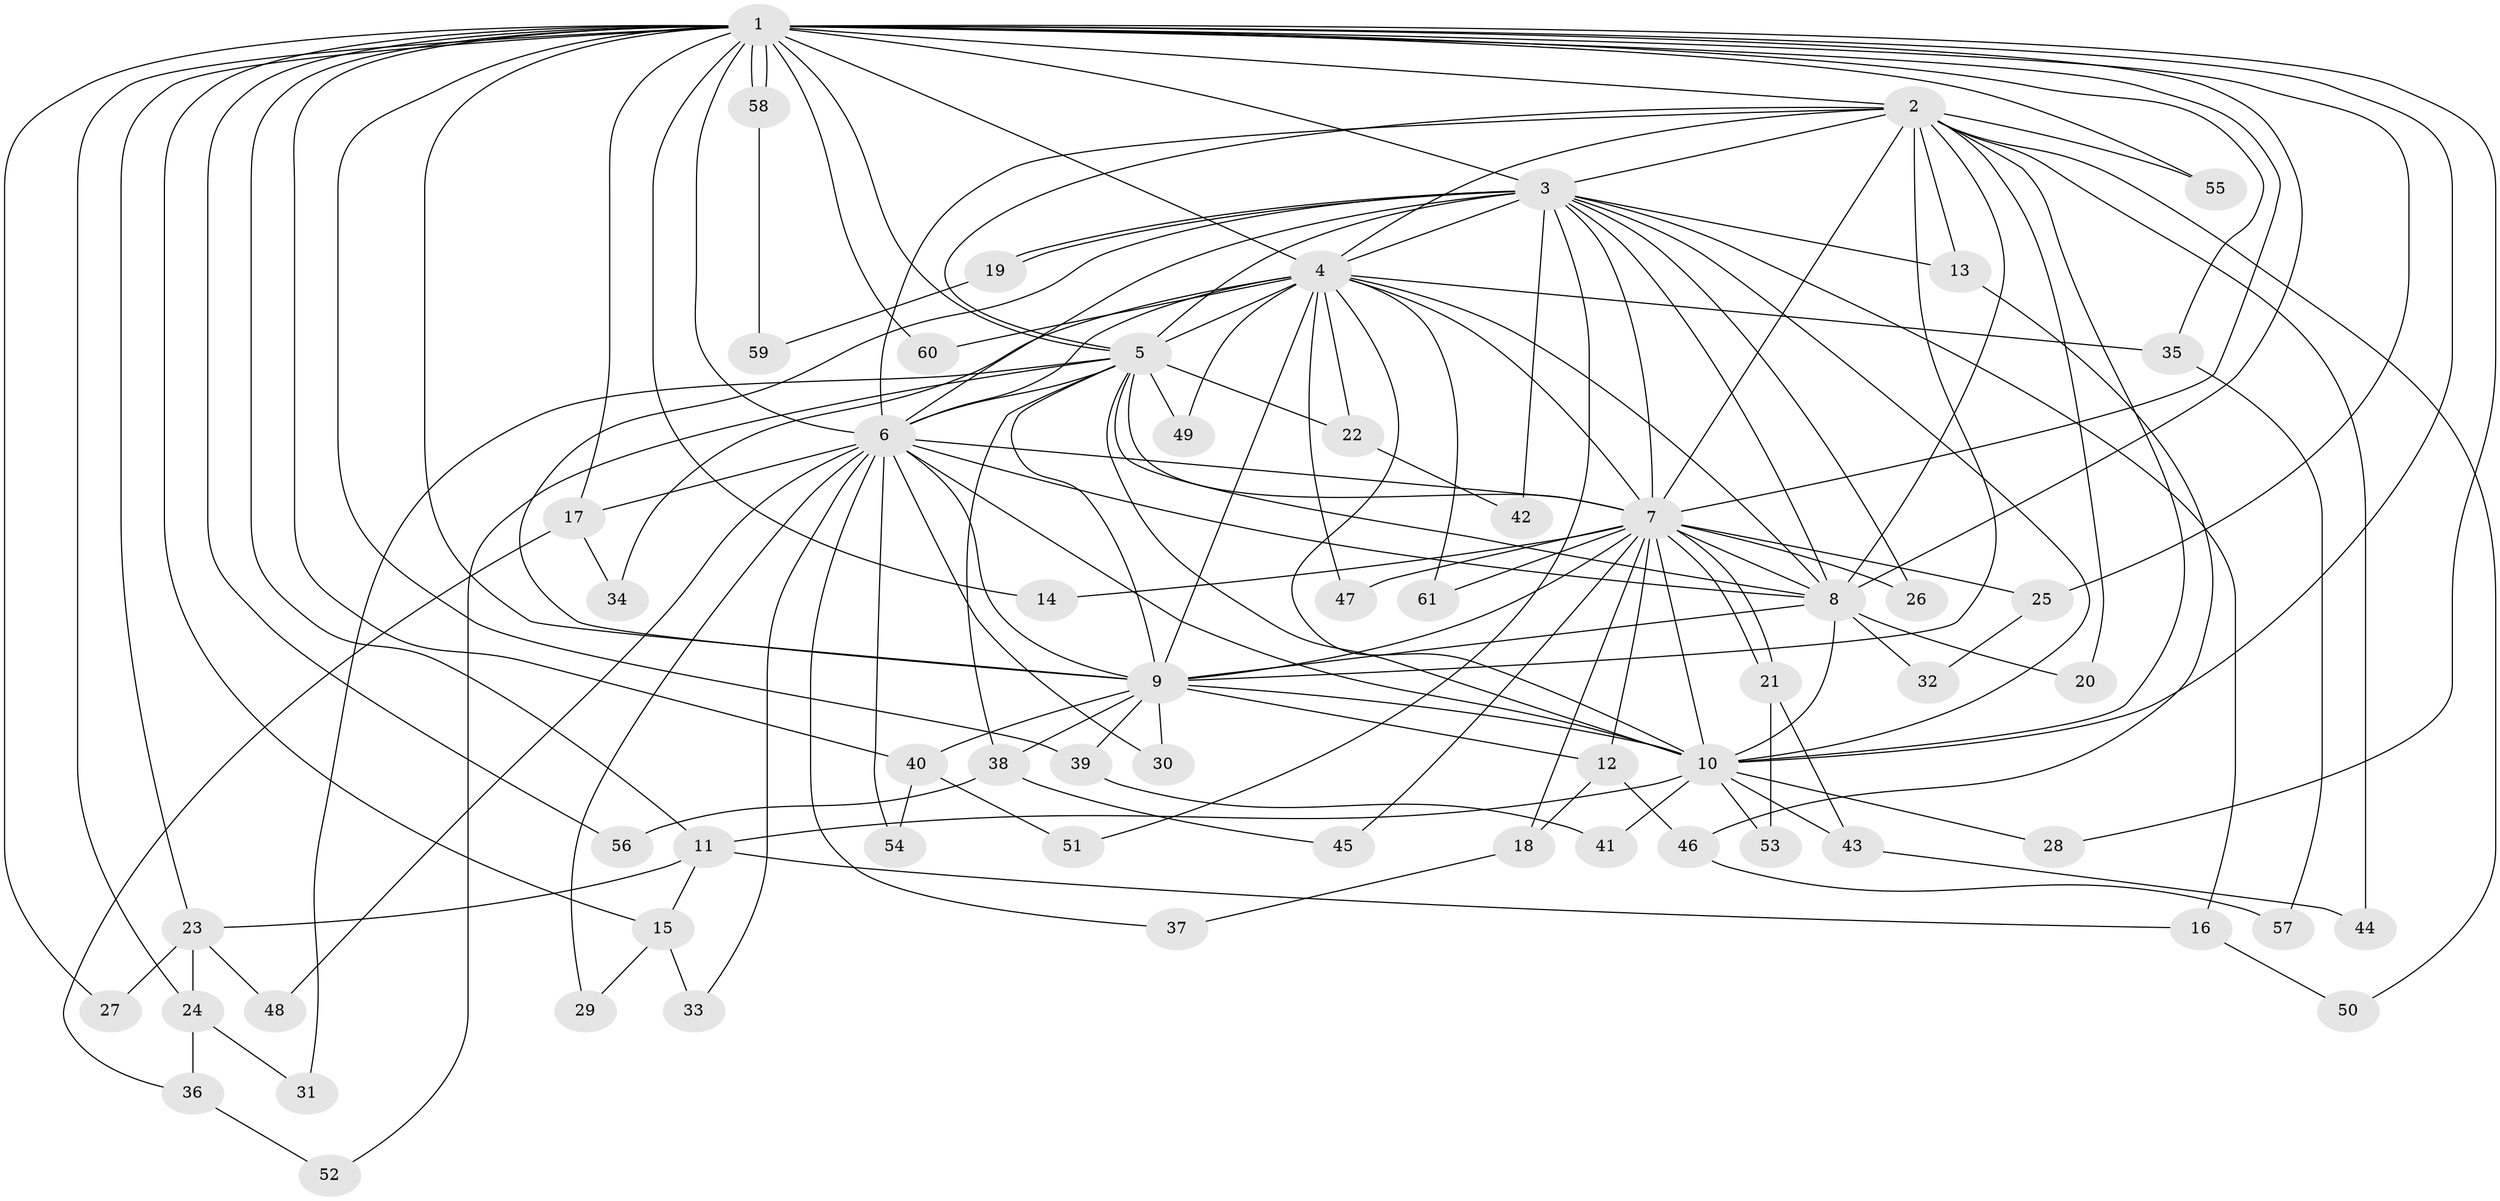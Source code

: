 // Generated by graph-tools (version 1.1) at 2025/25/03/09/25 03:25:37]
// undirected, 61 vertices, 147 edges
graph export_dot {
graph [start="1"]
  node [color=gray90,style=filled];
  1;
  2;
  3;
  4;
  5;
  6;
  7;
  8;
  9;
  10;
  11;
  12;
  13;
  14;
  15;
  16;
  17;
  18;
  19;
  20;
  21;
  22;
  23;
  24;
  25;
  26;
  27;
  28;
  29;
  30;
  31;
  32;
  33;
  34;
  35;
  36;
  37;
  38;
  39;
  40;
  41;
  42;
  43;
  44;
  45;
  46;
  47;
  48;
  49;
  50;
  51;
  52;
  53;
  54;
  55;
  56;
  57;
  58;
  59;
  60;
  61;
  1 -- 2;
  1 -- 3;
  1 -- 4;
  1 -- 5;
  1 -- 6;
  1 -- 7;
  1 -- 8;
  1 -- 9;
  1 -- 10;
  1 -- 11;
  1 -- 14;
  1 -- 15;
  1 -- 17;
  1 -- 23;
  1 -- 24;
  1 -- 25;
  1 -- 27;
  1 -- 28;
  1 -- 35;
  1 -- 39;
  1 -- 40;
  1 -- 55;
  1 -- 56;
  1 -- 58;
  1 -- 58;
  1 -- 60;
  2 -- 3;
  2 -- 4;
  2 -- 5;
  2 -- 6;
  2 -- 7;
  2 -- 8;
  2 -- 9;
  2 -- 10;
  2 -- 13;
  2 -- 20;
  2 -- 44;
  2 -- 50;
  2 -- 55;
  3 -- 4;
  3 -- 5;
  3 -- 6;
  3 -- 7;
  3 -- 8;
  3 -- 9;
  3 -- 10;
  3 -- 13;
  3 -- 16;
  3 -- 19;
  3 -- 19;
  3 -- 26;
  3 -- 42;
  3 -- 51;
  4 -- 5;
  4 -- 6;
  4 -- 7;
  4 -- 8;
  4 -- 9;
  4 -- 10;
  4 -- 22;
  4 -- 34;
  4 -- 35;
  4 -- 47;
  4 -- 49;
  4 -- 60;
  4 -- 61;
  5 -- 6;
  5 -- 7;
  5 -- 8;
  5 -- 9;
  5 -- 10;
  5 -- 22;
  5 -- 31;
  5 -- 38;
  5 -- 49;
  5 -- 52;
  6 -- 7;
  6 -- 8;
  6 -- 9;
  6 -- 10;
  6 -- 17;
  6 -- 29;
  6 -- 30;
  6 -- 33;
  6 -- 37;
  6 -- 48;
  6 -- 54;
  7 -- 8;
  7 -- 9;
  7 -- 10;
  7 -- 12;
  7 -- 14;
  7 -- 18;
  7 -- 21;
  7 -- 21;
  7 -- 25;
  7 -- 26;
  7 -- 45;
  7 -- 47;
  7 -- 61;
  8 -- 9;
  8 -- 10;
  8 -- 20;
  8 -- 32;
  9 -- 10;
  9 -- 12;
  9 -- 30;
  9 -- 38;
  9 -- 39;
  9 -- 40;
  10 -- 11;
  10 -- 28;
  10 -- 41;
  10 -- 43;
  10 -- 53;
  11 -- 15;
  11 -- 16;
  11 -- 23;
  12 -- 18;
  12 -- 46;
  13 -- 46;
  15 -- 29;
  15 -- 33;
  16 -- 50;
  17 -- 34;
  17 -- 36;
  18 -- 37;
  19 -- 59;
  21 -- 43;
  21 -- 53;
  22 -- 42;
  23 -- 24;
  23 -- 27;
  23 -- 48;
  24 -- 31;
  24 -- 36;
  25 -- 32;
  35 -- 57;
  36 -- 52;
  38 -- 45;
  38 -- 56;
  39 -- 41;
  40 -- 51;
  40 -- 54;
  43 -- 44;
  46 -- 57;
  58 -- 59;
}
